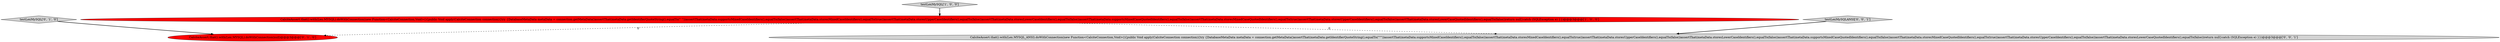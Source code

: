 digraph {
3 [style = filled, label = "CalciteAssert.that().with(Lex.MYSQL).doWithConnection(null)@@@3@@@['0', '1', '0']", fillcolor = red, shape = ellipse image = "AAA1AAABBB2BBB"];
4 [style = filled, label = "testLexMySQLANSI['0', '0', '1']", fillcolor = lightgray, shape = diamond image = "AAA0AAABBB3BBB"];
1 [style = filled, label = "testLexMySQL['1', '0', '0']", fillcolor = lightgray, shape = diamond image = "AAA0AAABBB1BBB"];
5 [style = filled, label = "CalciteAssert.that().with(Lex.MYSQL_ANSI).doWithConnection(new Function<CalciteConnection,Void>(){public Void apply(CalciteConnection connection){try {DatabaseMetaData metaData = connection.getMetaData()assertThat(metaData.getIdentifierQuoteString(),equalTo(\"\"\"))assertThat(metaData.supportsMixedCaseIdentifiers(),equalTo(false))assertThat(metaData.storesMixedCaseIdentifiers(),equalTo(true))assertThat(metaData.storesUpperCaseIdentifiers(),equalTo(false))assertThat(metaData.storesLowerCaseIdentifiers(),equalTo(false))assertThat(metaData.supportsMixedCaseQuotedIdentifiers(),equalTo(false))assertThat(metaData.storesMixedCaseQuotedIdentifiers(),equalTo(true))assertThat(metaData.storesUpperCaseIdentifiers(),equalTo(false))assertThat(metaData.storesLowerCaseQuotedIdentifiers(),equalTo(false))return null}catch (SQLException e) }})@@@3@@@['0', '0', '1']", fillcolor = lightgray, shape = ellipse image = "AAA0AAABBB3BBB"];
2 [style = filled, label = "testLexMySQL['0', '1', '0']", fillcolor = lightgray, shape = diamond image = "AAA0AAABBB2BBB"];
0 [style = filled, label = "CalciteAssert.that().with(Lex.MYSQL).doWithConnection(new Function<CalciteConnection,Void>(){public Void apply(CalciteConnection connection){try {DatabaseMetaData metaData = connection.getMetaData()assertThat(metaData.getIdentifierQuoteString(),equalTo(\"`\"))assertThat(metaData.supportsMixedCaseIdentifiers(),equalTo(false))assertThat(metaData.storesMixedCaseIdentifiers(),equalTo(true))assertThat(metaData.storesUpperCaseIdentifiers(),equalTo(false))assertThat(metaData.storesLowerCaseIdentifiers(),equalTo(false))assertThat(metaData.supportsMixedCaseQuotedIdentifiers(),equalTo(false))assertThat(metaData.storesMixedCaseQuotedIdentifiers(),equalTo(true))assertThat(metaData.storesUpperCaseIdentifiers(),equalTo(false))assertThat(metaData.storesLowerCaseQuotedIdentifiers(),equalTo(false))return null}catch (SQLException e) }})@@@3@@@['1', '0', '0']", fillcolor = red, shape = ellipse image = "AAA1AAABBB1BBB"];
0->3 [style = dashed, label="0"];
1->0 [style = bold, label=""];
0->5 [style = dashed, label="0"];
4->5 [style = bold, label=""];
2->3 [style = bold, label=""];
}
